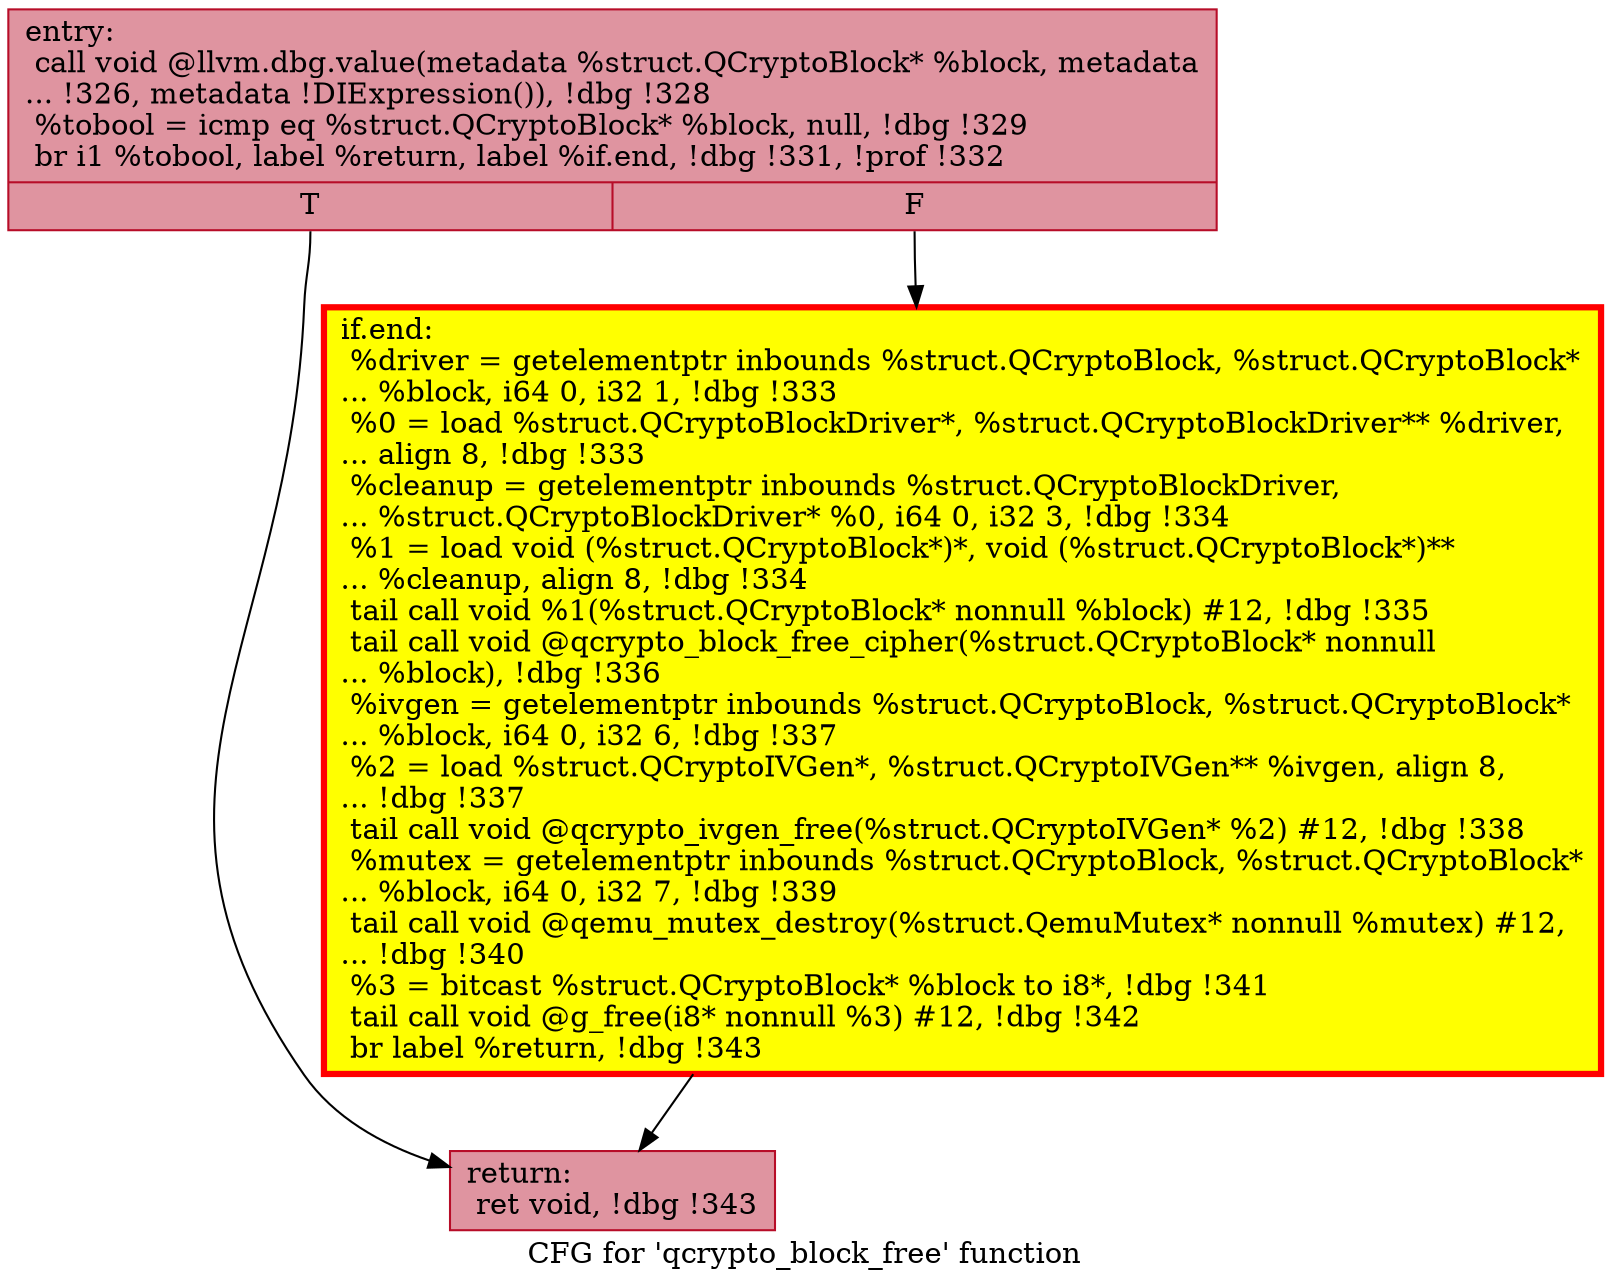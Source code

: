 digraph "CFG for 'qcrypto_block_free' function" {
	label="CFG for 'qcrypto_block_free' function";

	Node0x56472d4ba240 [shape=record,color="#b70d28ff", style=filled, fillcolor="#b70d2870",label="{entry:\l  call void @llvm.dbg.value(metadata %struct.QCryptoBlock* %block, metadata\l... !326, metadata !DIExpression()), !dbg !328\l  %tobool = icmp eq %struct.QCryptoBlock* %block, null, !dbg !329\l  br i1 %tobool, label %return, label %if.end, !dbg !331, !prof !332\l|{<s0>T|<s1>F}}"];
	Node0x56472d4ba240:s0 -> Node0x56472d4babf0;
	Node0x56472d4ba240:s1 -> Node0x56472d4badb0;
	Node0x56472d4badb0 [shape=record,penwidth=3.0, style="filled", color="red", fillcolor="yellow",label="{if.end:                                           \l  %driver = getelementptr inbounds %struct.QCryptoBlock, %struct.QCryptoBlock*\l... %block, i64 0, i32 1, !dbg !333\l  %0 = load %struct.QCryptoBlockDriver*, %struct.QCryptoBlockDriver** %driver,\l... align 8, !dbg !333\l  %cleanup = getelementptr inbounds %struct.QCryptoBlockDriver,\l... %struct.QCryptoBlockDriver* %0, i64 0, i32 3, !dbg !334\l  %1 = load void (%struct.QCryptoBlock*)*, void (%struct.QCryptoBlock*)**\l... %cleanup, align 8, !dbg !334\l  tail call void %1(%struct.QCryptoBlock* nonnull %block) #12, !dbg !335\l  tail call void @qcrypto_block_free_cipher(%struct.QCryptoBlock* nonnull\l... %block), !dbg !336\l  %ivgen = getelementptr inbounds %struct.QCryptoBlock, %struct.QCryptoBlock*\l... %block, i64 0, i32 6, !dbg !337\l  %2 = load %struct.QCryptoIVGen*, %struct.QCryptoIVGen** %ivgen, align 8,\l... !dbg !337\l  tail call void @qcrypto_ivgen_free(%struct.QCryptoIVGen* %2) #12, !dbg !338\l  %mutex = getelementptr inbounds %struct.QCryptoBlock, %struct.QCryptoBlock*\l... %block, i64 0, i32 7, !dbg !339\l  tail call void @qemu_mutex_destroy(%struct.QemuMutex* nonnull %mutex) #12,\l... !dbg !340\l  %3 = bitcast %struct.QCryptoBlock* %block to i8*, !dbg !341\l  tail call void @g_free(i8* nonnull %3) #12, !dbg !342\l  br label %return, !dbg !343\l}"];
	Node0x56472d4badb0 -> Node0x56472d4babf0;
	Node0x56472d4babf0 [shape=record,color="#b70d28ff", style=filled, fillcolor="#b70d2870",label="{return:                                           \l  ret void, !dbg !343\l}"];
}
